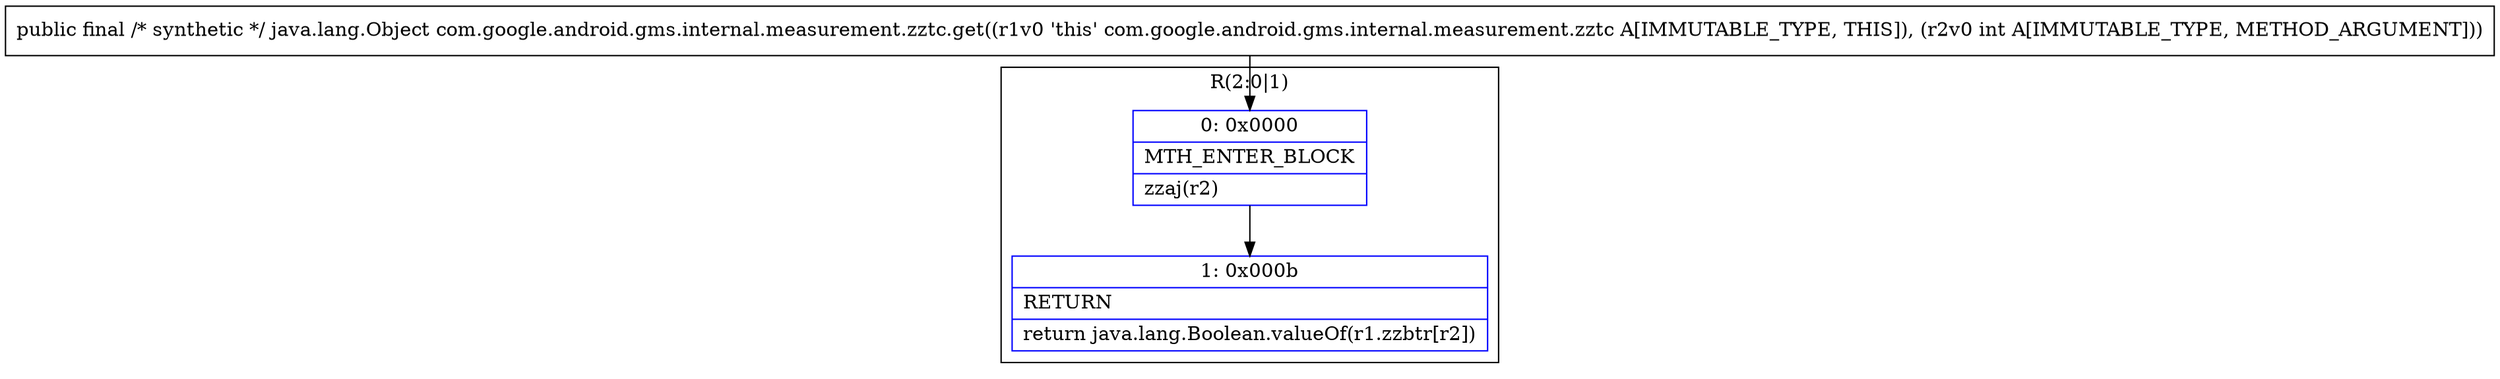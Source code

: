 digraph "CFG forcom.google.android.gms.internal.measurement.zztc.get(I)Ljava\/lang\/Object;" {
subgraph cluster_Region_100505035 {
label = "R(2:0|1)";
node [shape=record,color=blue];
Node_0 [shape=record,label="{0\:\ 0x0000|MTH_ENTER_BLOCK\l|zzaj(r2)\l}"];
Node_1 [shape=record,label="{1\:\ 0x000b|RETURN\l|return java.lang.Boolean.valueOf(r1.zzbtr[r2])\l}"];
}
MethodNode[shape=record,label="{public final \/* synthetic *\/ java.lang.Object com.google.android.gms.internal.measurement.zztc.get((r1v0 'this' com.google.android.gms.internal.measurement.zztc A[IMMUTABLE_TYPE, THIS]), (r2v0 int A[IMMUTABLE_TYPE, METHOD_ARGUMENT])) }"];
MethodNode -> Node_0;
Node_0 -> Node_1;
}


